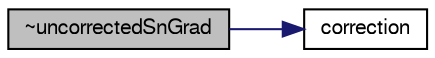 digraph "~uncorrectedSnGrad"
{
  bgcolor="transparent";
  edge [fontname="FreeSans",fontsize="10",labelfontname="FreeSans",labelfontsize="10"];
  node [fontname="FreeSans",fontsize="10",shape=record];
  rankdir="LR";
  Node319 [label="~uncorrectedSnGrad",height=0.2,width=0.4,color="black", fillcolor="grey75", style="filled", fontcolor="black"];
  Node319 -> Node320 [color="midnightblue",fontsize="10",style="solid",fontname="FreeSans"];
  Node320 [label="correction",height=0.2,width=0.4,color="black",URL="$a22614.html#ab85727e995470e7484f0dec7544b1e4d",tooltip="Return the explicit correction to the uncorrectedSnGrad. "];
}
